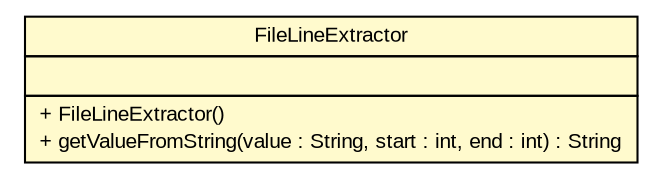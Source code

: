 #!/usr/local/bin/dot
#
# Class diagram 
# Generated by UMLGraph version R5_6 (http://www.umlgraph.org/)
#

digraph G {
	edge [fontname="arial",fontsize=10,labelfontname="arial",labelfontsize=10];
	node [fontname="arial",fontsize=10,shape=plaintext];
	nodesep=0.25;
	ranksep=0.5;
	// br.gov.to.sefaz.util.file.FileLineExtractor
	c567 [label=<<table title="br.gov.to.sefaz.util.file.FileLineExtractor" border="0" cellborder="1" cellspacing="0" cellpadding="2" port="p" bgcolor="lemonChiffon" href="./FileLineExtractor.html">
		<tr><td><table border="0" cellspacing="0" cellpadding="1">
<tr><td align="center" balign="center"> FileLineExtractor </td></tr>
		</table></td></tr>
		<tr><td><table border="0" cellspacing="0" cellpadding="1">
<tr><td align="left" balign="left">  </td></tr>
		</table></td></tr>
		<tr><td><table border="0" cellspacing="0" cellpadding="1">
<tr><td align="left" balign="left"> + FileLineExtractor() </td></tr>
<tr><td align="left" balign="left"> + getValueFromString(value : String, start : int, end : int) : String </td></tr>
		</table></td></tr>
		</table>>, URL="./FileLineExtractor.html", fontname="arial", fontcolor="black", fontsize=10.0];
}

